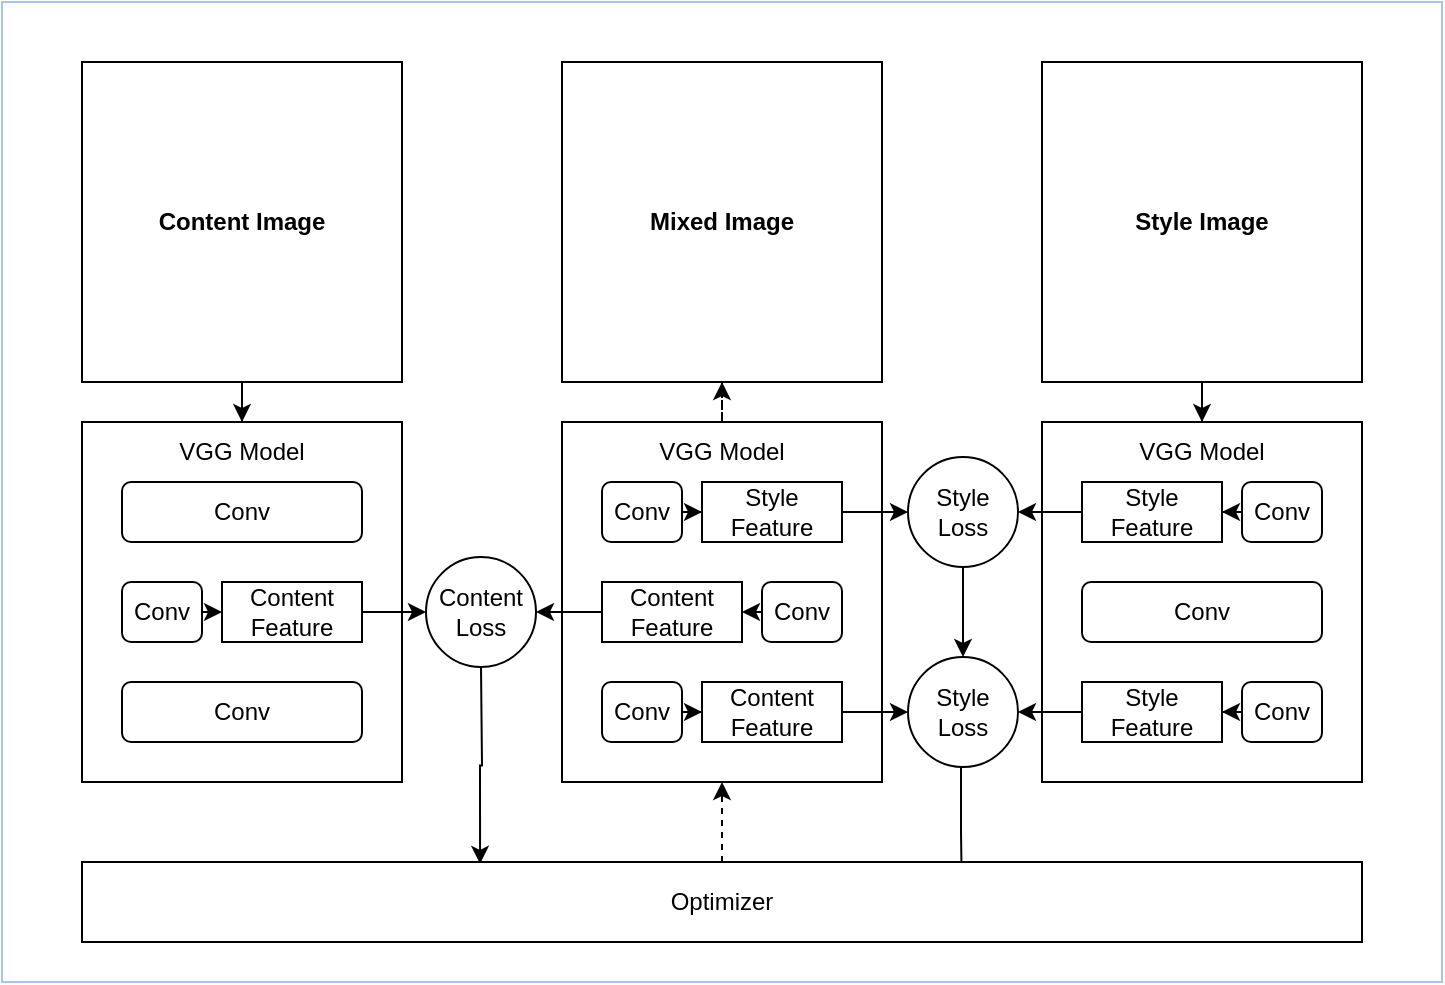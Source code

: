 <mxfile version="18.0.5" type="github">
  <diagram id="yqGWERbO555hpLCJ-JrG" name="Page-1">
    <mxGraphModel dx="1185" dy="1804" grid="1" gridSize="10" guides="1" tooltips="1" connect="1" arrows="1" fold="1" page="1" pageScale="1" pageWidth="827" pageHeight="1169" math="0" shadow="0">
      <root>
        <mxCell id="0" />
        <mxCell id="1" parent="0" />
        <mxCell id="4FDiAa1K9qMOJ3eqF62x-72" value="" style="rounded=0;whiteSpace=wrap;html=1;strokeColor=#A9C4EB;fillColor=#FFFFFF;" vertex="1" parent="1">
          <mxGeometry x="80" y="-50" width="720" height="490" as="geometry" />
        </mxCell>
        <mxCell id="4FDiAa1K9qMOJ3eqF62x-71" style="edgeStyle=orthogonalEdgeStyle;rounded=0;orthogonalLoop=1;jettySize=auto;html=1;entryX=0.5;entryY=1;entryDx=0;entryDy=0;dashed=1;" edge="1" parent="1" source="4FDiAa1K9qMOJ3eqF62x-8" target="4FDiAa1K9qMOJ3eqF62x-66">
          <mxGeometry relative="1" as="geometry" />
        </mxCell>
        <mxCell id="4FDiAa1K9qMOJ3eqF62x-8" value="" style="rounded=0;whiteSpace=wrap;html=1;" vertex="1" parent="1">
          <mxGeometry x="360" y="160" width="160" height="180" as="geometry" />
        </mxCell>
        <mxCell id="4FDiAa1K9qMOJ3eqF62x-9" value="VGG Model" style="text;html=1;strokeColor=none;fillColor=none;align=center;verticalAlign=middle;whiteSpace=wrap;rounded=0;" vertex="1" parent="1">
          <mxGeometry x="395" y="160" width="90" height="30" as="geometry" />
        </mxCell>
        <mxCell id="4FDiAa1K9qMOJ3eqF62x-19" value="" style="edgeStyle=orthogonalEdgeStyle;rounded=0;orthogonalLoop=1;jettySize=auto;html=1;" edge="1" parent="1" source="4FDiAa1K9qMOJ3eqF62x-10" target="4FDiAa1K9qMOJ3eqF62x-15">
          <mxGeometry relative="1" as="geometry" />
        </mxCell>
        <mxCell id="4FDiAa1K9qMOJ3eqF62x-10" value="Conv" style="rounded=1;whiteSpace=wrap;html=1;" vertex="1" parent="1">
          <mxGeometry x="380" y="190" width="40" height="30" as="geometry" />
        </mxCell>
        <mxCell id="4FDiAa1K9qMOJ3eqF62x-30" value="" style="edgeStyle=orthogonalEdgeStyle;rounded=0;orthogonalLoop=1;jettySize=auto;html=1;entryX=1;entryY=0.5;entryDx=0;entryDy=0;" edge="1" parent="1" source="4FDiAa1K9qMOJ3eqF62x-11" target="4FDiAa1K9qMOJ3eqF62x-14">
          <mxGeometry relative="1" as="geometry">
            <mxPoint x="350" y="255" as="targetPoint" />
          </mxGeometry>
        </mxCell>
        <mxCell id="4FDiAa1K9qMOJ3eqF62x-11" value="Content Feature" style="rounded=0;whiteSpace=wrap;html=1;" vertex="1" parent="1">
          <mxGeometry x="380" y="240" width="70" height="30" as="geometry" />
        </mxCell>
        <mxCell id="4FDiAa1K9qMOJ3eqF62x-24" value="" style="edgeStyle=orthogonalEdgeStyle;rounded=0;orthogonalLoop=1;jettySize=auto;html=1;" edge="1" parent="1" source="4FDiAa1K9qMOJ3eqF62x-12">
          <mxGeometry relative="1" as="geometry">
            <mxPoint x="450" y="255" as="targetPoint" />
            <Array as="points">
              <mxPoint x="460" y="255" />
              <mxPoint x="460" y="255" />
            </Array>
          </mxGeometry>
        </mxCell>
        <mxCell id="4FDiAa1K9qMOJ3eqF62x-12" value="Conv" style="rounded=1;whiteSpace=wrap;html=1;" vertex="1" parent="1">
          <mxGeometry x="460" y="240" width="40" height="30" as="geometry" />
        </mxCell>
        <mxCell id="4FDiAa1K9qMOJ3eqF62x-25" value="" style="edgeStyle=orthogonalEdgeStyle;rounded=0;orthogonalLoop=1;jettySize=auto;html=1;" edge="1" parent="1" source="4FDiAa1K9qMOJ3eqF62x-13" target="4FDiAa1K9qMOJ3eqF62x-16">
          <mxGeometry relative="1" as="geometry" />
        </mxCell>
        <mxCell id="4FDiAa1K9qMOJ3eqF62x-13" value="Conv" style="rounded=1;whiteSpace=wrap;html=1;" vertex="1" parent="1">
          <mxGeometry x="380" y="290" width="40" height="30" as="geometry" />
        </mxCell>
        <mxCell id="4FDiAa1K9qMOJ3eqF62x-60" style="edgeStyle=orthogonalEdgeStyle;rounded=0;orthogonalLoop=1;jettySize=auto;html=1;entryX=0.311;entryY=0.023;entryDx=0;entryDy=0;entryPerimeter=0;" edge="1" parent="1" target="4FDiAa1K9qMOJ3eqF62x-59">
          <mxGeometry relative="1" as="geometry">
            <mxPoint x="319.5" y="282.5" as="sourcePoint" />
            <mxPoint x="317.12" y="398.68" as="targetPoint" />
          </mxGeometry>
        </mxCell>
        <mxCell id="4FDiAa1K9qMOJ3eqF62x-14" value="Content Loss" style="ellipse;whiteSpace=wrap;html=1;aspect=fixed;" vertex="1" parent="1">
          <mxGeometry x="292" y="227.5" width="55" height="55" as="geometry" />
        </mxCell>
        <mxCell id="4FDiAa1K9qMOJ3eqF62x-28" style="edgeStyle=orthogonalEdgeStyle;rounded=0;orthogonalLoop=1;jettySize=auto;html=1;entryX=0;entryY=0.5;entryDx=0;entryDy=0;" edge="1" parent="1" source="4FDiAa1K9qMOJ3eqF62x-15" target="4FDiAa1K9qMOJ3eqF62x-26">
          <mxGeometry relative="1" as="geometry">
            <mxPoint x="530" y="206" as="targetPoint" />
          </mxGeometry>
        </mxCell>
        <mxCell id="4FDiAa1K9qMOJ3eqF62x-15" value="Style Feature" style="rounded=0;whiteSpace=wrap;html=1;" vertex="1" parent="1">
          <mxGeometry x="430" y="190" width="70" height="30" as="geometry" />
        </mxCell>
        <mxCell id="4FDiAa1K9qMOJ3eqF62x-29" style="edgeStyle=orthogonalEdgeStyle;rounded=0;orthogonalLoop=1;jettySize=auto;html=1;entryX=0;entryY=0.5;entryDx=0;entryDy=0;" edge="1" parent="1" source="4FDiAa1K9qMOJ3eqF62x-16" target="4FDiAa1K9qMOJ3eqF62x-27">
          <mxGeometry relative="1" as="geometry">
            <mxPoint x="545" y="305" as="targetPoint" />
          </mxGeometry>
        </mxCell>
        <mxCell id="4FDiAa1K9qMOJ3eqF62x-16" value="Content Feature" style="rounded=0;whiteSpace=wrap;html=1;" vertex="1" parent="1">
          <mxGeometry x="430" y="290" width="70" height="30" as="geometry" />
        </mxCell>
        <mxCell id="4FDiAa1K9qMOJ3eqF62x-61" style="edgeStyle=orthogonalEdgeStyle;rounded=0;orthogonalLoop=1;jettySize=auto;html=1;entryX=0.5;entryY=0;entryDx=0;entryDy=0;" edge="1" parent="1" source="4FDiAa1K9qMOJ3eqF62x-26" target="4FDiAa1K9qMOJ3eqF62x-27">
          <mxGeometry relative="1" as="geometry" />
        </mxCell>
        <mxCell id="4FDiAa1K9qMOJ3eqF62x-26" value="Style Loss" style="ellipse;whiteSpace=wrap;html=1;aspect=fixed;" vertex="1" parent="1">
          <mxGeometry x="533" y="177.5" width="55" height="55" as="geometry" />
        </mxCell>
        <mxCell id="4FDiAa1K9qMOJ3eqF62x-62" style="edgeStyle=orthogonalEdgeStyle;rounded=0;orthogonalLoop=1;jettySize=auto;html=1;entryX=0.689;entryY=-0.046;entryDx=0;entryDy=0;entryPerimeter=0;" edge="1" parent="1">
          <mxGeometry relative="1" as="geometry">
            <mxPoint x="559.5" y="332.5" as="sourcePoint" />
            <mxPoint x="559.96" y="398.16" as="targetPoint" />
            <Array as="points">
              <mxPoint x="560" y="365" />
            </Array>
          </mxGeometry>
        </mxCell>
        <mxCell id="4FDiAa1K9qMOJ3eqF62x-27" value="Style Loss" style="ellipse;whiteSpace=wrap;html=1;aspect=fixed;" vertex="1" parent="1">
          <mxGeometry x="533" y="277.5" width="55" height="55" as="geometry" />
        </mxCell>
        <mxCell id="4FDiAa1K9qMOJ3eqF62x-33" value="" style="rounded=0;whiteSpace=wrap;html=1;" vertex="1" parent="1">
          <mxGeometry x="600" y="160" width="160" height="180" as="geometry" />
        </mxCell>
        <mxCell id="4FDiAa1K9qMOJ3eqF62x-34" value="VGG Model" style="text;html=1;strokeColor=none;fillColor=none;align=center;verticalAlign=middle;whiteSpace=wrap;rounded=0;" vertex="1" parent="1">
          <mxGeometry x="635" y="160" width="90" height="30" as="geometry" />
        </mxCell>
        <mxCell id="4FDiAa1K9qMOJ3eqF62x-35" value="" style="edgeStyle=orthogonalEdgeStyle;rounded=0;orthogonalLoop=1;jettySize=auto;html=1;entryX=1;entryY=0.5;entryDx=0;entryDy=0;" edge="1" parent="1" source="4FDiAa1K9qMOJ3eqF62x-36" target="4FDiAa1K9qMOJ3eqF62x-44">
          <mxGeometry relative="1" as="geometry">
            <mxPoint x="700" y="205" as="targetPoint" />
          </mxGeometry>
        </mxCell>
        <mxCell id="4FDiAa1K9qMOJ3eqF62x-36" value="Conv" style="rounded=1;whiteSpace=wrap;html=1;" vertex="1" parent="1">
          <mxGeometry x="700" y="190" width="40" height="30" as="geometry" />
        </mxCell>
        <mxCell id="4FDiAa1K9qMOJ3eqF62x-40" value="Conv" style="rounded=1;whiteSpace=wrap;html=1;" vertex="1" parent="1">
          <mxGeometry x="620" y="240" width="120" height="30" as="geometry" />
        </mxCell>
        <mxCell id="4FDiAa1K9qMOJ3eqF62x-51" value="" style="edgeStyle=orthogonalEdgeStyle;rounded=0;orthogonalLoop=1;jettySize=auto;html=1;" edge="1" parent="1" source="4FDiAa1K9qMOJ3eqF62x-44" target="4FDiAa1K9qMOJ3eqF62x-26">
          <mxGeometry relative="1" as="geometry" />
        </mxCell>
        <mxCell id="4FDiAa1K9qMOJ3eqF62x-44" value="Style Feature" style="rounded=0;whiteSpace=wrap;html=1;" vertex="1" parent="1">
          <mxGeometry x="620" y="190" width="70" height="30" as="geometry" />
        </mxCell>
        <mxCell id="4FDiAa1K9qMOJ3eqF62x-48" value="" style="edgeStyle=orthogonalEdgeStyle;rounded=0;orthogonalLoop=1;jettySize=auto;html=1;" edge="1" parent="1" source="4FDiAa1K9qMOJ3eqF62x-49" target="4FDiAa1K9qMOJ3eqF62x-50">
          <mxGeometry relative="1" as="geometry" />
        </mxCell>
        <mxCell id="4FDiAa1K9qMOJ3eqF62x-49" value="Conv" style="rounded=1;whiteSpace=wrap;html=1;" vertex="1" parent="1">
          <mxGeometry x="700" y="290" width="40" height="30" as="geometry" />
        </mxCell>
        <mxCell id="4FDiAa1K9qMOJ3eqF62x-52" value="" style="edgeStyle=orthogonalEdgeStyle;rounded=0;orthogonalLoop=1;jettySize=auto;html=1;" edge="1" parent="1" source="4FDiAa1K9qMOJ3eqF62x-50" target="4FDiAa1K9qMOJ3eqF62x-27">
          <mxGeometry relative="1" as="geometry" />
        </mxCell>
        <mxCell id="4FDiAa1K9qMOJ3eqF62x-50" value="Style Feature" style="rounded=0;whiteSpace=wrap;html=1;" vertex="1" parent="1">
          <mxGeometry x="620" y="290" width="70" height="30" as="geometry" />
        </mxCell>
        <mxCell id="4FDiAa1K9qMOJ3eqF62x-53" value="" style="group" vertex="1" connectable="0" parent="1">
          <mxGeometry x="120" y="160" width="160" height="180" as="geometry" />
        </mxCell>
        <mxCell id="4FDiAa1K9qMOJ3eqF62x-1" value="" style="rounded=0;whiteSpace=wrap;html=1;" vertex="1" parent="4FDiAa1K9qMOJ3eqF62x-53">
          <mxGeometry width="160" height="180" as="geometry" />
        </mxCell>
        <mxCell id="4FDiAa1K9qMOJ3eqF62x-3" value="VGG Model" style="text;html=1;strokeColor=none;fillColor=none;align=center;verticalAlign=middle;whiteSpace=wrap;rounded=0;" vertex="1" parent="4FDiAa1K9qMOJ3eqF62x-53">
          <mxGeometry x="35" width="90" height="30" as="geometry" />
        </mxCell>
        <mxCell id="4FDiAa1K9qMOJ3eqF62x-4" value="Conv" style="rounded=1;whiteSpace=wrap;html=1;" vertex="1" parent="4FDiAa1K9qMOJ3eqF62x-53">
          <mxGeometry x="20" y="30" width="120" height="30" as="geometry" />
        </mxCell>
        <mxCell id="4FDiAa1K9qMOJ3eqF62x-6" value="Content Feature" style="rounded=0;whiteSpace=wrap;html=1;" vertex="1" parent="4FDiAa1K9qMOJ3eqF62x-53">
          <mxGeometry x="70" y="80" width="70" height="30" as="geometry" />
        </mxCell>
        <mxCell id="4FDiAa1K9qMOJ3eqF62x-32" value="" style="edgeStyle=orthogonalEdgeStyle;rounded=0;orthogonalLoop=1;jettySize=auto;html=1;entryX=0;entryY=0.5;entryDx=0;entryDy=0;" edge="1" parent="4FDiAa1K9qMOJ3eqF62x-53" source="4FDiAa1K9qMOJ3eqF62x-5" target="4FDiAa1K9qMOJ3eqF62x-6">
          <mxGeometry relative="1" as="geometry">
            <Array as="points">
              <mxPoint x="60" y="95" />
              <mxPoint x="60" y="95" />
            </Array>
          </mxGeometry>
        </mxCell>
        <mxCell id="4FDiAa1K9qMOJ3eqF62x-5" value="Conv" style="rounded=1;whiteSpace=wrap;html=1;" vertex="1" parent="4FDiAa1K9qMOJ3eqF62x-53">
          <mxGeometry x="20" y="80" width="40" height="30" as="geometry" />
        </mxCell>
        <mxCell id="4FDiAa1K9qMOJ3eqF62x-7" value="Conv" style="rounded=1;whiteSpace=wrap;html=1;" vertex="1" parent="4FDiAa1K9qMOJ3eqF62x-53">
          <mxGeometry x="20" y="130" width="120" height="30" as="geometry" />
        </mxCell>
        <mxCell id="4FDiAa1K9qMOJ3eqF62x-57" value="" style="edgeStyle=orthogonalEdgeStyle;rounded=0;orthogonalLoop=1;jettySize=auto;html=1;" edge="1" parent="1" source="4FDiAa1K9qMOJ3eqF62x-6" target="4FDiAa1K9qMOJ3eqF62x-14">
          <mxGeometry relative="1" as="geometry" />
        </mxCell>
        <mxCell id="4FDiAa1K9qMOJ3eqF62x-63" style="edgeStyle=orthogonalEdgeStyle;rounded=0;orthogonalLoop=1;jettySize=auto;html=1;dashed=1;" edge="1" parent="1" source="4FDiAa1K9qMOJ3eqF62x-59">
          <mxGeometry relative="1" as="geometry">
            <mxPoint x="440" y="340" as="targetPoint" />
          </mxGeometry>
        </mxCell>
        <mxCell id="4FDiAa1K9qMOJ3eqF62x-59" value="Optimizer" style="rounded=0;whiteSpace=wrap;html=1;" vertex="1" parent="1">
          <mxGeometry x="120" y="380" width="640" height="40" as="geometry" />
        </mxCell>
        <mxCell id="4FDiAa1K9qMOJ3eqF62x-69" style="edgeStyle=orthogonalEdgeStyle;rounded=0;orthogonalLoop=1;jettySize=auto;html=1;entryX=0.5;entryY=0;entryDx=0;entryDy=0;" edge="1" parent="1" source="4FDiAa1K9qMOJ3eqF62x-65" target="4FDiAa1K9qMOJ3eqF62x-3">
          <mxGeometry relative="1" as="geometry" />
        </mxCell>
        <mxCell id="4FDiAa1K9qMOJ3eqF62x-65" value="&lt;b&gt;Content Image&lt;/b&gt;" style="whiteSpace=wrap;html=1;aspect=fixed;" vertex="1" parent="1">
          <mxGeometry x="120" y="-20" width="160" height="160" as="geometry" />
        </mxCell>
        <mxCell id="4FDiAa1K9qMOJ3eqF62x-66" value="&lt;b&gt;Mixed Image&lt;/b&gt;" style="whiteSpace=wrap;html=1;aspect=fixed;" vertex="1" parent="1">
          <mxGeometry x="360" y="-20" width="160" height="160" as="geometry" />
        </mxCell>
        <mxCell id="4FDiAa1K9qMOJ3eqF62x-70" style="edgeStyle=orthogonalEdgeStyle;rounded=0;orthogonalLoop=1;jettySize=auto;html=1;entryX=0.5;entryY=0;entryDx=0;entryDy=0;" edge="1" parent="1" source="4FDiAa1K9qMOJ3eqF62x-67" target="4FDiAa1K9qMOJ3eqF62x-34">
          <mxGeometry relative="1" as="geometry" />
        </mxCell>
        <mxCell id="4FDiAa1K9qMOJ3eqF62x-67" value="&lt;b&gt;Style Image&lt;/b&gt;" style="whiteSpace=wrap;html=1;aspect=fixed;" vertex="1" parent="1">
          <mxGeometry x="600" y="-20" width="160" height="160" as="geometry" />
        </mxCell>
      </root>
    </mxGraphModel>
  </diagram>
</mxfile>
